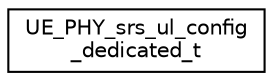 digraph "Graphical Class Hierarchy"
{
 // LATEX_PDF_SIZE
  edge [fontname="Helvetica",fontsize="10",labelfontname="Helvetica",labelfontsize="10"];
  node [fontname="Helvetica",fontsize="10",shape=record];
  rankdir="LR";
  Node0 [label="UE_PHY_srs_ul_config\l_dedicated_t",height=0.2,width=0.4,color="black", fillcolor="white", style="filled",URL="$structUE__PHY__srs__ul__config__dedicated__t.html",tooltip=" "];
}
